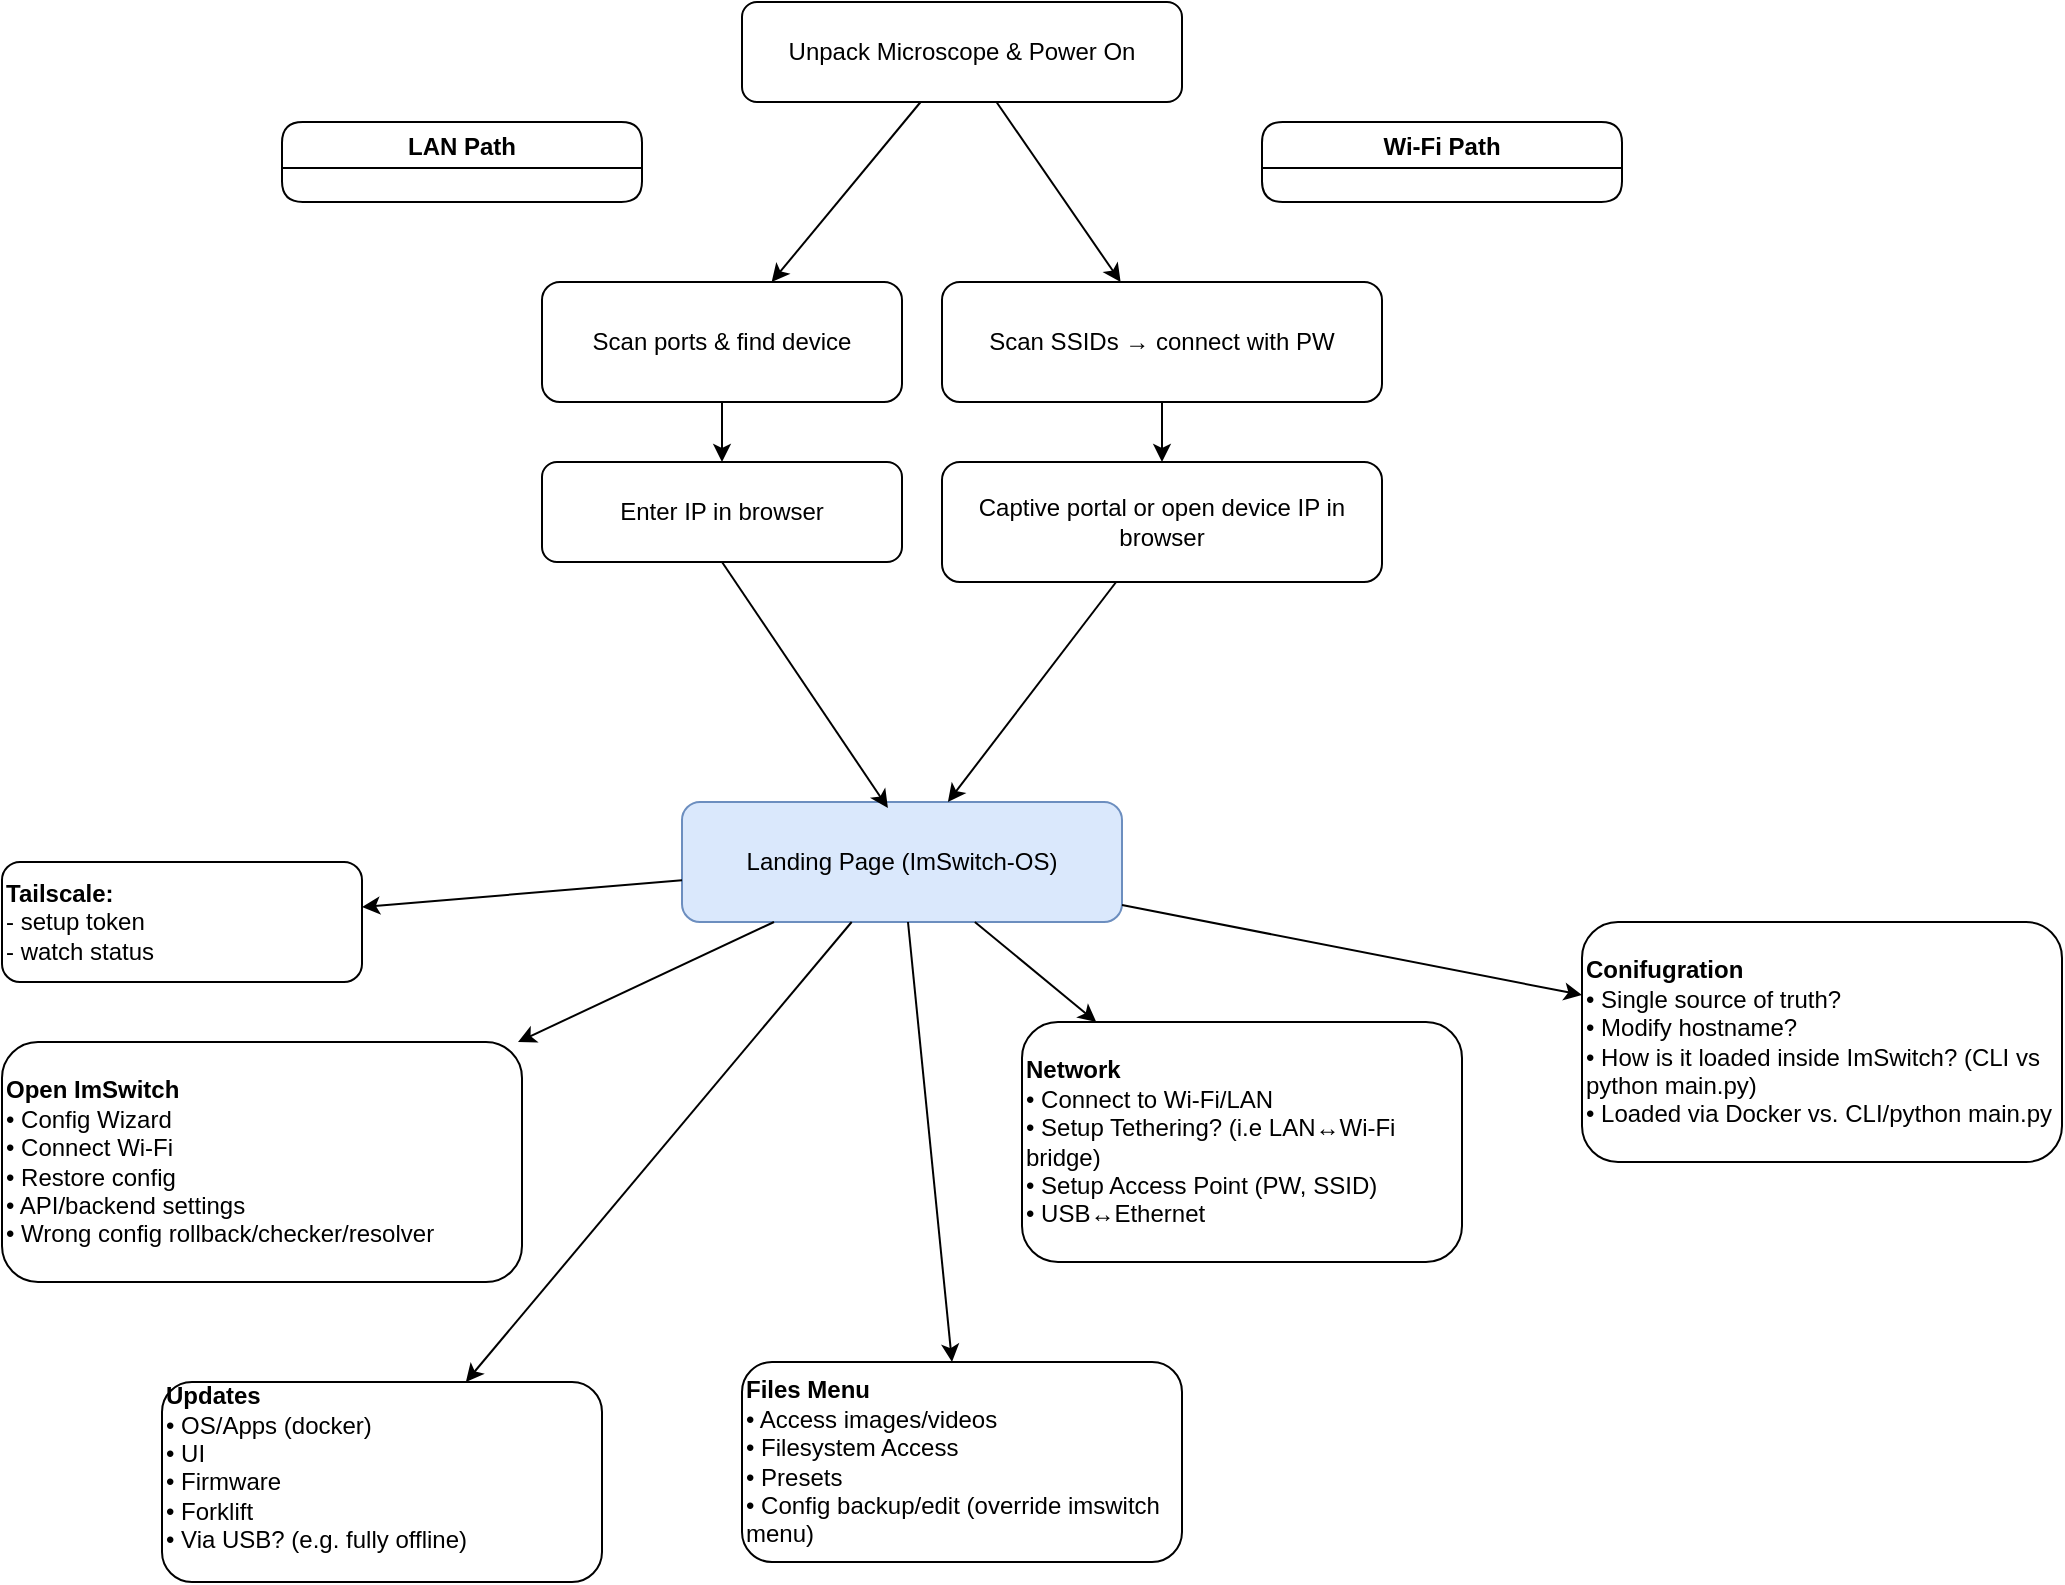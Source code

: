 <mxfile version="28.2.3">
  <diagram id="inswitch_onboarding" name="ImSwitch Onboarding">
    <mxGraphModel dx="2015" dy="1148" grid="1" gridSize="10" guides="1" tooltips="1" connect="1" arrows="1" fold="1" page="1" pageScale="1" pageWidth="1920" pageHeight="1080" math="0" shadow="0">
      <root>
        <mxCell id="0" />
        <mxCell id="1" parent="0" />
        <mxCell id="start" value="Unpack Microscope &amp; Power On" style="rounded=1;whiteSpace=wrap;html=1;" parent="1" vertex="1">
          <mxGeometry x="420" y="40" width="220" height="50" as="geometry" />
        </mxCell>
        <mxCell id="lan" value="LAN Path" style="swimlane;rounded=1;" parent="1" vertex="1">
          <mxGeometry x="190" y="100" width="180" height="40" as="geometry" />
        </mxCell>
        <mxCell id="wifi" value="Wi‑Fi Path" style="swimlane;rounded=1;" parent="1" vertex="1">
          <mxGeometry x="680" y="100" width="180" height="40" as="geometry" />
        </mxCell>
        <mxCell id="lan_scan" value="Scan ports &amp; find device" style="rounded=1;whiteSpace=wrap;html=1;" parent="1" vertex="1">
          <mxGeometry x="320" y="180" width="180" height="60" as="geometry" />
        </mxCell>
        <mxCell id="wifi_scan" value="Scan SSIDs → connect with PW" style="rounded=1;whiteSpace=wrap;html=1;" parent="1" vertex="1">
          <mxGeometry x="520" y="180" width="220" height="60" as="geometry" />
        </mxCell>
        <mxCell id="lan_ip" value="Enter IP in browser" style="rounded=1;whiteSpace=wrap;html=1;" parent="1" vertex="1">
          <mxGeometry x="320" y="270" width="180" height="50" as="geometry" />
        </mxCell>
        <mxCell id="wifi_captive" value="Captive portal or open device IP in browser" style="rounded=1;whiteSpace=wrap;html=1;" parent="1" vertex="1">
          <mxGeometry x="520" y="270" width="220" height="60" as="geometry" />
        </mxCell>
        <mxCell id="landing" value="Landing Page (ImSwitch‑OS)" style="rounded=1;whiteSpace=wrap;html=1;fillColor=#dae8fc;strokeColor=#6c8ebf;" parent="1" vertex="1">
          <mxGeometry x="390" y="440" width="220" height="60" as="geometry" />
        </mxCell>
        <mxCell id="tailscale" value="&lt;b&gt;Tailscale:&amp;nbsp;&lt;/b&gt;&lt;div&gt;- setup token&amp;nbsp;&lt;/div&gt;&lt;div&gt;- watch status&lt;/div&gt;" style="rounded=1;whiteSpace=wrap;html=1;align=left;" parent="1" vertex="1">
          <mxGeometry x="50" y="470" width="180" height="60" as="geometry" />
        </mxCell>
        <mxCell id="openswitch" value="&lt;b&gt;Open ImSwitch&amp;nbsp;&lt;/b&gt;&lt;div&gt;• Config Wizard&amp;nbsp;&lt;/div&gt;&lt;div&gt;• Connect Wi‑Fi&amp;nbsp;&lt;/div&gt;&lt;div&gt;• Restore config&amp;nbsp;&lt;/div&gt;&lt;div&gt;• API/backend settings&amp;nbsp;&lt;/div&gt;&lt;div&gt;• Wrong config rollback/checker/resolver&lt;/div&gt;" style="rounded=1;whiteSpace=wrap;html=1;align=left;" parent="1" vertex="1">
          <mxGeometry x="50" y="560" width="260" height="120" as="geometry" />
        </mxCell>
        <mxCell id="network" value="&lt;b&gt;Network&amp;nbsp;&lt;/b&gt;&lt;div&gt;• Connect to Wi‑Fi/LAN&amp;nbsp;&lt;/div&gt;&lt;div&gt;• Setup Tethering? (i.e&lt;span style=&quot;background-color: transparent; color: light-dark(rgb(0, 0, 0), rgb(255, 255, 255));&quot;&gt;&amp;nbsp;LAN↔Wi‑Fi bridge)&lt;/span&gt;&lt;/div&gt;&lt;div&gt;&lt;span style=&quot;background-color: transparent; color: light-dark(rgb(0, 0, 0), rgb(255, 255, 255));&quot;&gt;• Setup Access Point (PW, SSID)&lt;/span&gt;&lt;/div&gt;&lt;div&gt;&lt;span style=&quot;background-color: transparent; color: light-dark(rgb(0, 0, 0), rgb(255, 255, 255));&quot;&gt;• USB↔Ethernet&lt;/span&gt;&lt;/div&gt;" style="rounded=1;whiteSpace=wrap;html=1;align=left;" parent="1" vertex="1">
          <mxGeometry x="560" y="550" width="220" height="120" as="geometry" />
        </mxCell>
        <mxCell id="computer" value="&lt;b&gt;Conifugration&amp;nbsp;&lt;/b&gt;&lt;div&gt;• Single source of truth?&amp;nbsp;&lt;/div&gt;&lt;div&gt;• Modify hostname?&amp;nbsp;&lt;/div&gt;&lt;div&gt;• How is it loaded inside ImSwitch? (CLI vs python main.py)&lt;/div&gt;&lt;div&gt;• Loaded via Docker vs. CLI/python main.py&lt;/div&gt;" style="rounded=1;whiteSpace=wrap;html=1;align=left;" parent="1" vertex="1">
          <mxGeometry x="840" y="500" width="240" height="120" as="geometry" />
        </mxCell>
        <mxCell id="updates" value="&lt;b&gt;Updates&amp;nbsp;&lt;/b&gt;&lt;div style=&quot;&quot;&gt;• OS/Apps (docker)&amp;nbsp;&lt;/div&gt;&lt;div style=&quot;&quot;&gt;• UI&amp;nbsp;&lt;/div&gt;&lt;div style=&quot;&quot;&gt;• Firmware&lt;/div&gt;&lt;div style=&quot;&quot;&gt;• Forklift&lt;/div&gt;&lt;div style=&quot;&quot;&gt;• Via USB? (e.g. fully offline)&lt;/div&gt;&lt;div&gt;&lt;br&gt;&lt;/div&gt;" style="rounded=1;whiteSpace=wrap;html=1;align=left;" parent="1" vertex="1">
          <mxGeometry x="130" y="730" width="220" height="100" as="geometry" />
        </mxCell>
        <mxCell id="files" value="&lt;b&gt;Files Menu&lt;/b&gt;&lt;div&gt;• Access images/videos&lt;/div&gt;&lt;div&gt;• Filesystem Access&lt;/div&gt;&lt;div&gt;• Presets&amp;nbsp;&lt;/div&gt;&lt;div&gt;• Config backup/edit (override imswitch menu)&lt;/div&gt;" style="rounded=1;whiteSpace=wrap;html=1;align=left;" parent="1" vertex="1">
          <mxGeometry x="420" y="720" width="220" height="100" as="geometry" />
        </mxCell>
        <mxCell id="e1" parent="1" source="start" target="lan_scan" edge="1">
          <mxGeometry relative="1" as="geometry" />
        </mxCell>
        <mxCell id="e2" parent="1" source="start" target="wifi_scan" edge="1">
          <mxGeometry relative="1" as="geometry" />
        </mxCell>
        <mxCell id="e3" parent="1" source="lan_scan" target="lan_ip" edge="1">
          <mxGeometry relative="1" as="geometry" />
        </mxCell>
        <mxCell id="e4" parent="1" source="wifi_scan" target="wifi_captive" edge="1">
          <mxGeometry relative="1" as="geometry" />
        </mxCell>
        <mxCell id="e5" style="exitX=0.5;exitY=1;exitDx=0;exitDy=0;entryX=0.468;entryY=0.05;entryDx=0;entryDy=0;entryPerimeter=0;" parent="1" source="lan_ip" target="landing" edge="1">
          <mxGeometry relative="1" as="geometry">
            <Array as="points" />
          </mxGeometry>
        </mxCell>
        <mxCell id="e6" parent="1" source="wifi_captive" target="landing" edge="1">
          <mxGeometry relative="1" as="geometry" />
        </mxCell>
        <mxCell id="e7" parent="1" source="landing" target="openswitch" edge="1">
          <mxGeometry relative="1" as="geometry" />
        </mxCell>
        <mxCell id="e8" parent="1" source="landing" target="network" edge="1">
          <mxGeometry relative="1" as="geometry" />
        </mxCell>
        <mxCell id="e9" parent="1" source="landing" target="computer" edge="1">
          <mxGeometry relative="1" as="geometry" />
        </mxCell>
        <mxCell id="e10" parent="1" source="landing" target="updates" edge="1">
          <mxGeometry relative="1" as="geometry" />
        </mxCell>
        <mxCell id="e11" parent="1" source="landing" target="files" edge="1">
          <mxGeometry relative="1" as="geometry" />
        </mxCell>
        <mxCell id="e12" parent="1" source="landing" target="tailscale" edge="1">
          <mxGeometry relative="1" as="geometry" />
        </mxCell>
      </root>
    </mxGraphModel>
  </diagram>
</mxfile>
